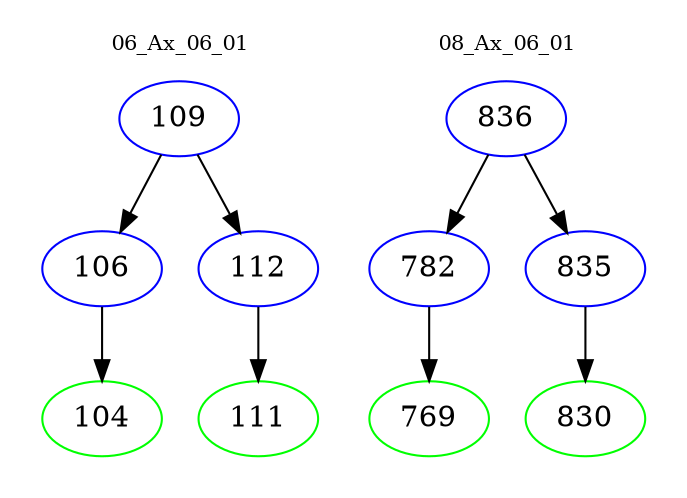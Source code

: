 digraph{
subgraph cluster_0 {
color = white
label = "06_Ax_06_01";
fontsize=10;
T0_109 [label="109", color="blue"]
T0_109 -> T0_106 [color="black"]
T0_106 [label="106", color="blue"]
T0_106 -> T0_104 [color="black"]
T0_104 [label="104", color="green"]
T0_109 -> T0_112 [color="black"]
T0_112 [label="112", color="blue"]
T0_112 -> T0_111 [color="black"]
T0_111 [label="111", color="green"]
}
subgraph cluster_1 {
color = white
label = "08_Ax_06_01";
fontsize=10;
T1_836 [label="836", color="blue"]
T1_836 -> T1_782 [color="black"]
T1_782 [label="782", color="blue"]
T1_782 -> T1_769 [color="black"]
T1_769 [label="769", color="green"]
T1_836 -> T1_835 [color="black"]
T1_835 [label="835", color="blue"]
T1_835 -> T1_830 [color="black"]
T1_830 [label="830", color="green"]
}
}
